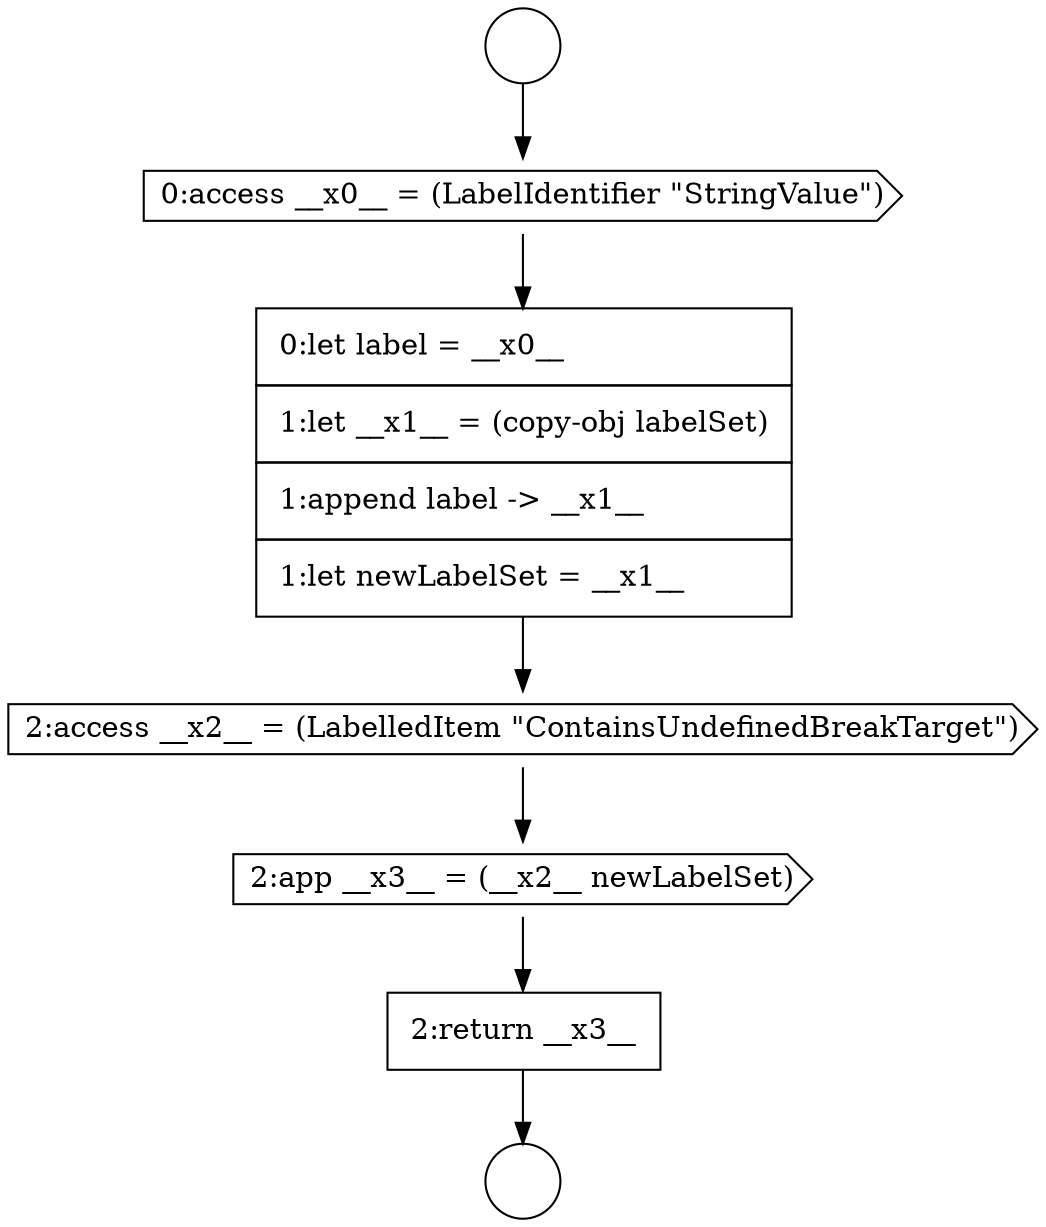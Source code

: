 digraph {
  node7390 [shape=cds, label=<<font color="black">2:access __x2__ = (LabelledItem &quot;ContainsUndefinedBreakTarget&quot;)</font>> color="black" fillcolor="white" style=filled]
  node7386 [shape=circle label=" " color="black" fillcolor="white" style=filled]
  node7389 [shape=none, margin=0, label=<<font color="black">
    <table border="0" cellborder="1" cellspacing="0" cellpadding="10">
      <tr><td align="left">0:let label = __x0__</td></tr>
      <tr><td align="left">1:let __x1__ = (copy-obj labelSet)</td></tr>
      <tr><td align="left">1:append label -&gt; __x1__</td></tr>
      <tr><td align="left">1:let newLabelSet = __x1__</td></tr>
    </table>
  </font>> color="black" fillcolor="white" style=filled]
  node7388 [shape=cds, label=<<font color="black">0:access __x0__ = (LabelIdentifier &quot;StringValue&quot;)</font>> color="black" fillcolor="white" style=filled]
  node7391 [shape=cds, label=<<font color="black">2:app __x3__ = (__x2__ newLabelSet)</font>> color="black" fillcolor="white" style=filled]
  node7387 [shape=circle label=" " color="black" fillcolor="white" style=filled]
  node7392 [shape=none, margin=0, label=<<font color="black">
    <table border="0" cellborder="1" cellspacing="0" cellpadding="10">
      <tr><td align="left">2:return __x3__</td></tr>
    </table>
  </font>> color="black" fillcolor="white" style=filled]
  node7389 -> node7390 [ color="black"]
  node7386 -> node7388 [ color="black"]
  node7388 -> node7389 [ color="black"]
  node7391 -> node7392 [ color="black"]
  node7390 -> node7391 [ color="black"]
  node7392 -> node7387 [ color="black"]
}
